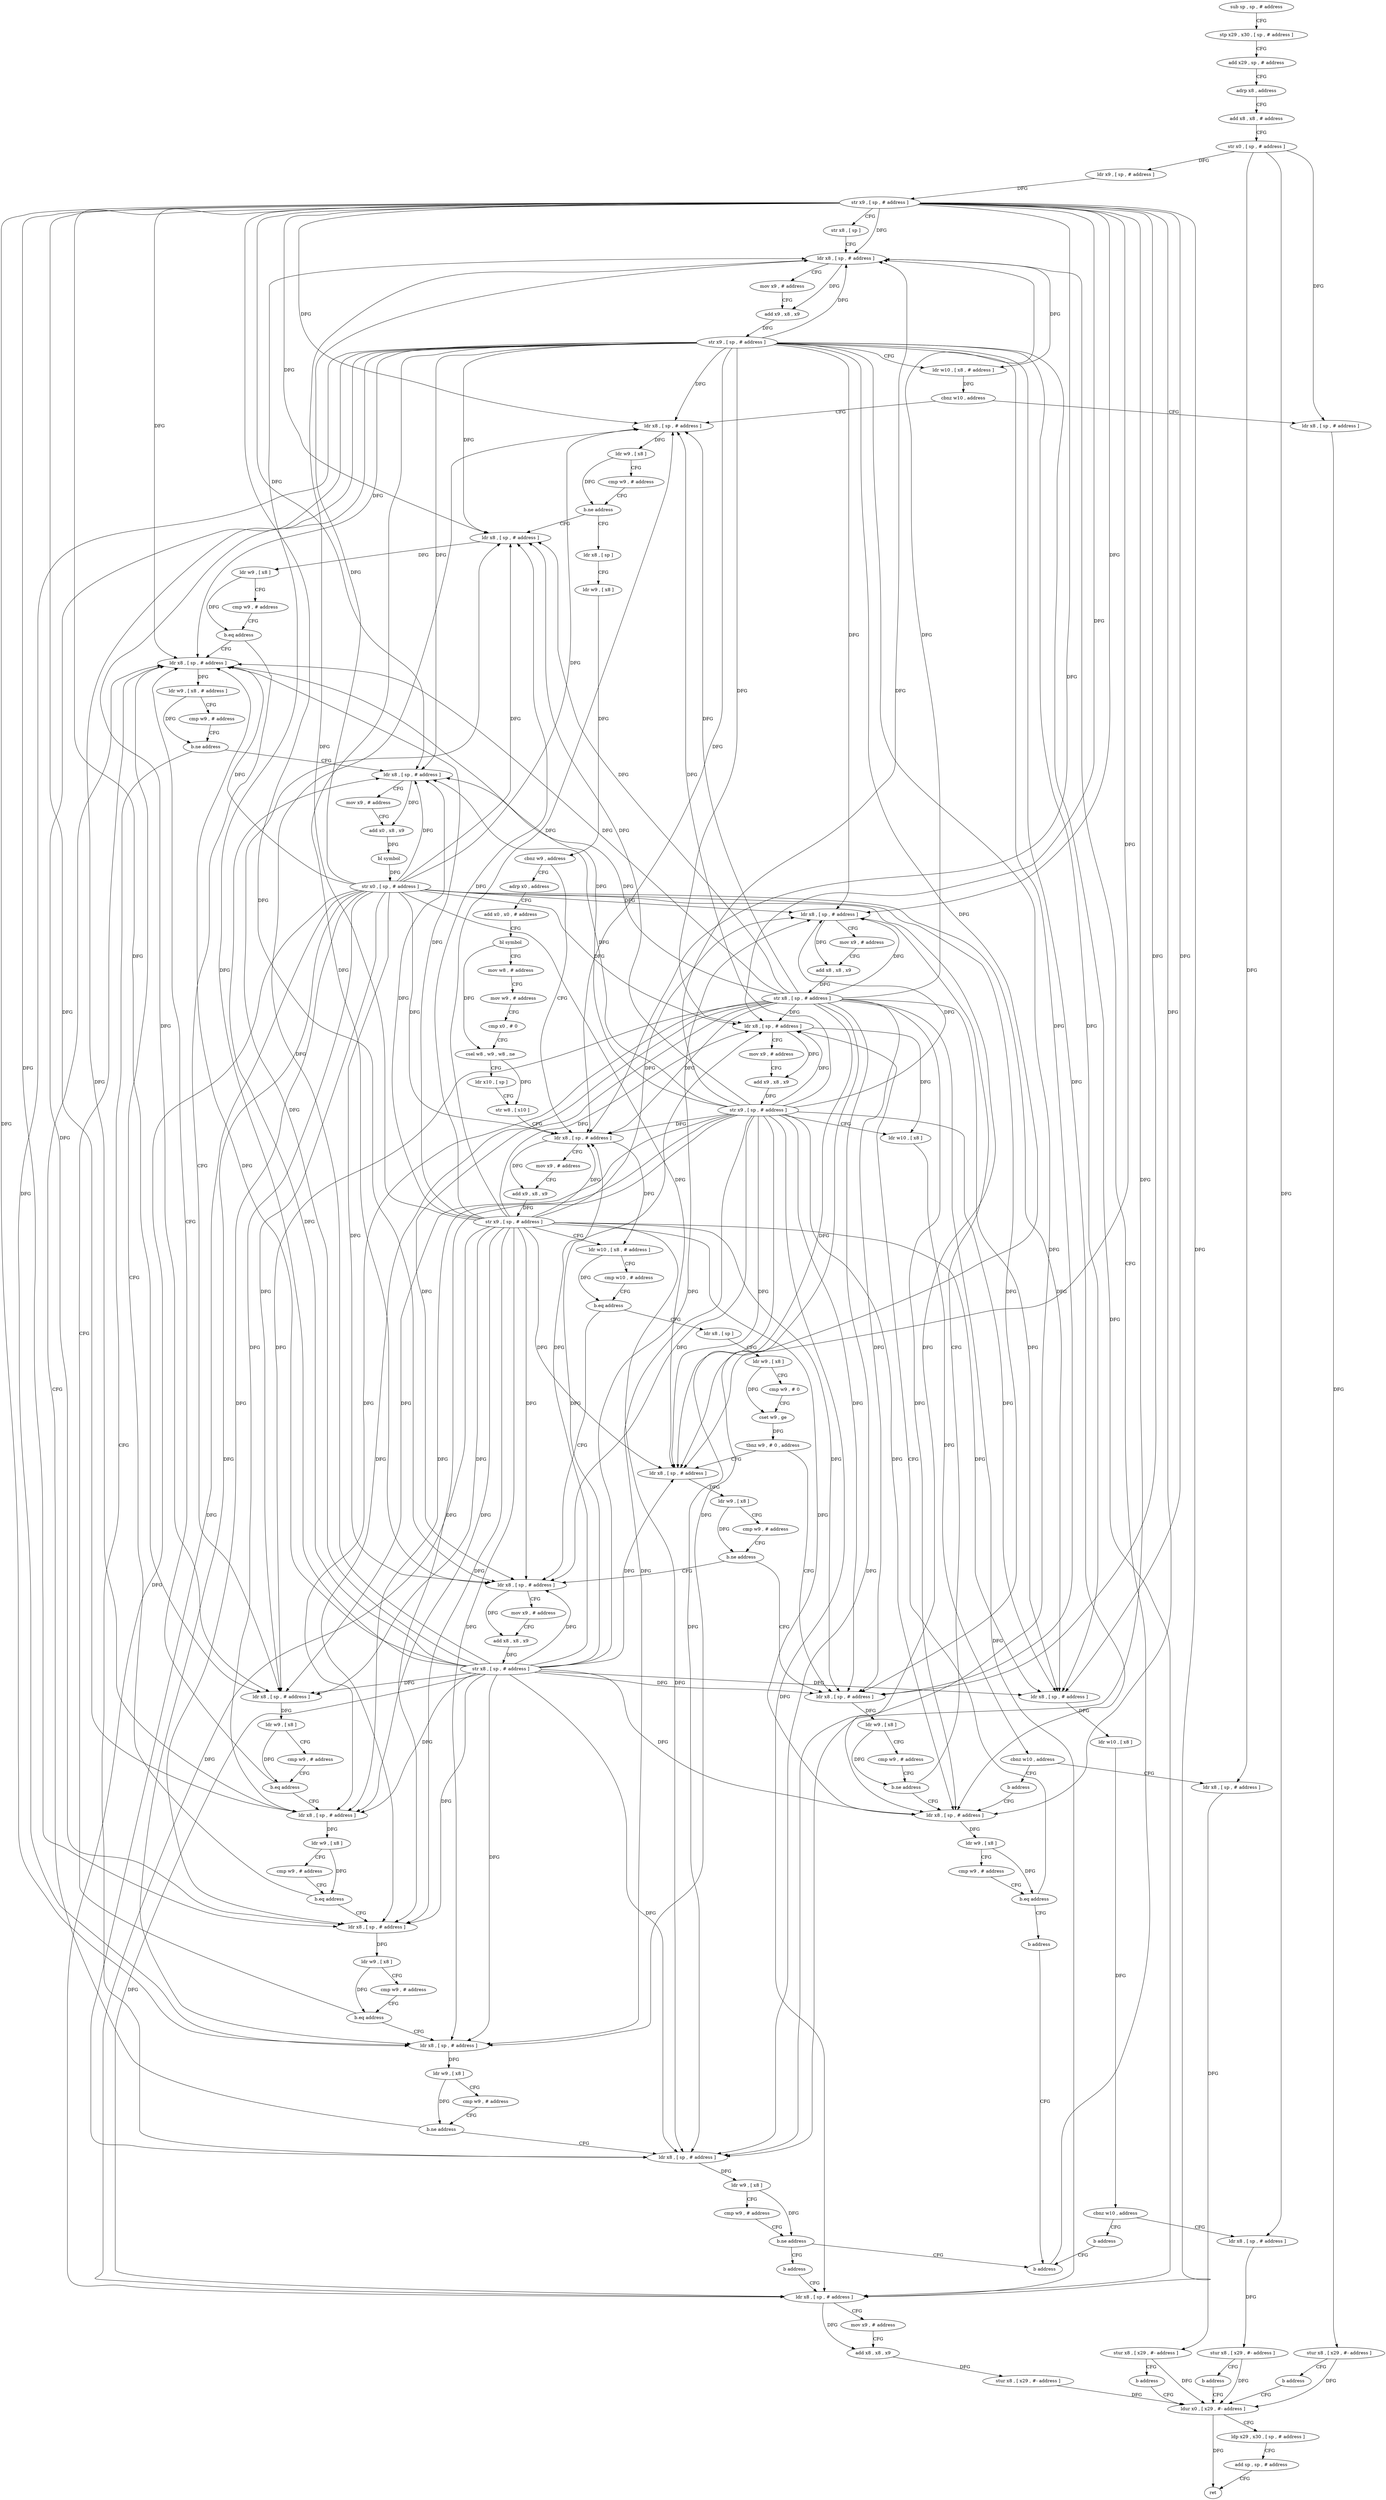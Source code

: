 digraph "func" {
"4372088" [label = "sub sp , sp , # address" ]
"4372092" [label = "stp x29 , x30 , [ sp , # address ]" ]
"4372096" [label = "add x29 , sp , # address" ]
"4372100" [label = "adrp x8 , address" ]
"4372104" [label = "add x8 , x8 , # address" ]
"4372108" [label = "str x0 , [ sp , # address ]" ]
"4372112" [label = "ldr x9 , [ sp , # address ]" ]
"4372116" [label = "str x9 , [ sp , # address ]" ]
"4372120" [label = "str x8 , [ sp ]" ]
"4372124" [label = "ldr x8 , [ sp , # address ]" ]
"4372160" [label = "ldr x8 , [ sp , # address ]" ]
"4372164" [label = "ldr w9 , [ x8 ]" ]
"4372168" [label = "cmp w9 , # address" ]
"4372172" [label = "b.ne address" ]
"4372396" [label = "ldr x8 , [ sp , # address ]" ]
"4372176" [label = "ldr x8 , [ sp ]" ]
"4372148" [label = "ldr x8 , [ sp , # address ]" ]
"4372152" [label = "stur x8 , [ x29 , #- address ]" ]
"4372156" [label = "b address" ]
"4372580" [label = "ldur x0 , [ x29 , #- address ]" ]
"4372400" [label = "ldr w9 , [ x8 ]" ]
"4372404" [label = "cmp w9 , # address" ]
"4372408" [label = "b.eq address" ]
"4372476" [label = "ldr x8 , [ sp , # address ]" ]
"4372412" [label = "ldr x8 , [ sp , # address ]" ]
"4372180" [label = "ldr w9 , [ x8 ]" ]
"4372184" [label = "cbnz w9 , address" ]
"4372224" [label = "ldr x8 , [ sp , # address ]" ]
"4372188" [label = "adrp x0 , address" ]
"4372584" [label = "ldp x29 , x30 , [ sp , # address ]" ]
"4372588" [label = "add sp , sp , # address" ]
"4372592" [label = "ret" ]
"4372480" [label = "ldr w9 , [ x8 , # address ]" ]
"4372484" [label = "cmp w9 , # address" ]
"4372488" [label = "b.ne address" ]
"4372540" [label = "ldr x8 , [ sp , # address ]" ]
"4372492" [label = "ldr x8 , [ sp , # address ]" ]
"4372416" [label = "ldr w9 , [ x8 ]" ]
"4372420" [label = "cmp w9 , # address" ]
"4372424" [label = "b.eq address" ]
"4372428" [label = "ldr x8 , [ sp , # address ]" ]
"4372228" [label = "mov x9 , # address" ]
"4372232" [label = "add x9 , x8 , x9" ]
"4372236" [label = "str x9 , [ sp , # address ]" ]
"4372240" [label = "ldr w10 , [ x8 , # address ]" ]
"4372244" [label = "cmp w10 , # address" ]
"4372248" [label = "b.eq address" ]
"4372288" [label = "ldr x8 , [ sp , # address ]" ]
"4372252" [label = "ldr x8 , [ sp ]" ]
"4372192" [label = "add x0 , x0 , # address" ]
"4372196" [label = "bl symbol" ]
"4372200" [label = "mov w8 , # address" ]
"4372204" [label = "mov w9 , # address" ]
"4372208" [label = "cmp x0 , # 0" ]
"4372212" [label = "csel w8 , w9 , w8 , ne" ]
"4372216" [label = "ldr x10 , [ sp ]" ]
"4372220" [label = "str w8 , [ x10 ]" ]
"4372544" [label = "ldr w9 , [ x8 ]" ]
"4372548" [label = "cmp w9 , # address" ]
"4372552" [label = "b.ne address" ]
"4372560" [label = "b address" ]
"4372556" [label = "b address" ]
"4372496" [label = "mov x9 , # address" ]
"4372500" [label = "add x0 , x8 , x9" ]
"4372504" [label = "bl symbol" ]
"4372508" [label = "str x0 , [ sp , # address ]" ]
"4372512" [label = "ldr x8 , [ sp , # address ]" ]
"4372516" [label = "ldr w10 , [ x8 ]" ]
"4372520" [label = "cbnz w10 , address" ]
"4372536" [label = "b address" ]
"4372524" [label = "ldr x8 , [ sp , # address ]" ]
"4372432" [label = "ldr w9 , [ x8 ]" ]
"4372436" [label = "cmp w9 , # address" ]
"4372440" [label = "b.eq address" ]
"4372444" [label = "ldr x8 , [ sp , # address ]" ]
"4372292" [label = "mov x9 , # address" ]
"4372296" [label = "add x8 , x8 , x9" ]
"4372300" [label = "str x8 , [ sp , # address ]" ]
"4372304" [label = "ldr x8 , [ sp , # address ]" ]
"4372256" [label = "ldr w9 , [ x8 ]" ]
"4372260" [label = "cmp w9 , # 0" ]
"4372264" [label = "cset w9 , ge" ]
"4372268" [label = "tbnz w9 , # 0 , address" ]
"4372272" [label = "ldr x8 , [ sp , # address ]" ]
"4372564" [label = "ldr x8 , [ sp , # address ]" ]
"4372528" [label = "stur x8 , [ x29 , #- address ]" ]
"4372532" [label = "b address" ]
"4372448" [label = "ldr w9 , [ x8 ]" ]
"4372452" [label = "cmp w9 , # address" ]
"4372456" [label = "b.eq address" ]
"4372460" [label = "ldr x8 , [ sp , # address ]" ]
"4372336" [label = "ldr x8 , [ sp , # address ]" ]
"4372340" [label = "ldr w9 , [ x8 ]" ]
"4372344" [label = "cmp w9 , # address" ]
"4372348" [label = "b.eq address" ]
"4372392" [label = "b address" ]
"4372352" [label = "ldr x8 , [ sp , # address ]" ]
"4372320" [label = "ldr x8 , [ sp , # address ]" ]
"4372324" [label = "mov x9 , # address" ]
"4372328" [label = "add x8 , x8 , x9" ]
"4372332" [label = "str x8 , [ sp , # address ]" ]
"4372308" [label = "ldr w9 , [ x8 ]" ]
"4372312" [label = "cmp w9 , # address" ]
"4372316" [label = "b.ne address" ]
"4372276" [label = "ldr w9 , [ x8 ]" ]
"4372280" [label = "cmp w9 , # address" ]
"4372284" [label = "b.ne address" ]
"4372128" [label = "mov x9 , # address" ]
"4372132" [label = "add x9 , x8 , x9" ]
"4372136" [label = "str x9 , [ sp , # address ]" ]
"4372140" [label = "ldr w10 , [ x8 , # address ]" ]
"4372144" [label = "cbnz w10 , address" ]
"4372568" [label = "mov x9 , # address" ]
"4372572" [label = "add x8 , x8 , x9" ]
"4372576" [label = "stur x8 , [ x29 , #- address ]" ]
"4372464" [label = "ldr w9 , [ x8 ]" ]
"4372468" [label = "cmp w9 , # address" ]
"4372472" [label = "b.ne address" ]
"4372356" [label = "mov x9 , # address" ]
"4372360" [label = "add x9 , x8 , x9" ]
"4372364" [label = "str x9 , [ sp , # address ]" ]
"4372368" [label = "ldr w10 , [ x8 ]" ]
"4372372" [label = "cbnz w10 , address" ]
"4372388" [label = "b address" ]
"4372376" [label = "ldr x8 , [ sp , # address ]" ]
"4372380" [label = "stur x8 , [ x29 , #- address ]" ]
"4372384" [label = "b address" ]
"4372088" -> "4372092" [ label = "CFG" ]
"4372092" -> "4372096" [ label = "CFG" ]
"4372096" -> "4372100" [ label = "CFG" ]
"4372100" -> "4372104" [ label = "CFG" ]
"4372104" -> "4372108" [ label = "CFG" ]
"4372108" -> "4372112" [ label = "DFG" ]
"4372108" -> "4372148" [ label = "DFG" ]
"4372108" -> "4372524" [ label = "DFG" ]
"4372108" -> "4372376" [ label = "DFG" ]
"4372112" -> "4372116" [ label = "DFG" ]
"4372116" -> "4372120" [ label = "CFG" ]
"4372116" -> "4372124" [ label = "DFG" ]
"4372116" -> "4372160" [ label = "DFG" ]
"4372116" -> "4372396" [ label = "DFG" ]
"4372116" -> "4372476" [ label = "DFG" ]
"4372116" -> "4372412" [ label = "DFG" ]
"4372116" -> "4372224" [ label = "DFG" ]
"4372116" -> "4372540" [ label = "DFG" ]
"4372116" -> "4372492" [ label = "DFG" ]
"4372116" -> "4372512" [ label = "DFG" ]
"4372116" -> "4372428" [ label = "DFG" ]
"4372116" -> "4372288" [ label = "DFG" ]
"4372116" -> "4372444" [ label = "DFG" ]
"4372116" -> "4372304" [ label = "DFG" ]
"4372116" -> "4372564" [ label = "DFG" ]
"4372116" -> "4372460" [ label = "DFG" ]
"4372116" -> "4372336" [ label = "DFG" ]
"4372116" -> "4372320" [ label = "DFG" ]
"4372116" -> "4372352" [ label = "DFG" ]
"4372116" -> "4372272" [ label = "DFG" ]
"4372120" -> "4372124" [ label = "CFG" ]
"4372124" -> "4372128" [ label = "CFG" ]
"4372124" -> "4372132" [ label = "DFG" ]
"4372124" -> "4372140" [ label = "DFG" ]
"4372160" -> "4372164" [ label = "DFG" ]
"4372164" -> "4372168" [ label = "CFG" ]
"4372164" -> "4372172" [ label = "DFG" ]
"4372168" -> "4372172" [ label = "CFG" ]
"4372172" -> "4372396" [ label = "CFG" ]
"4372172" -> "4372176" [ label = "CFG" ]
"4372396" -> "4372400" [ label = "DFG" ]
"4372176" -> "4372180" [ label = "CFG" ]
"4372148" -> "4372152" [ label = "DFG" ]
"4372152" -> "4372156" [ label = "CFG" ]
"4372152" -> "4372580" [ label = "DFG" ]
"4372156" -> "4372580" [ label = "CFG" ]
"4372580" -> "4372584" [ label = "CFG" ]
"4372580" -> "4372592" [ label = "DFG" ]
"4372400" -> "4372404" [ label = "CFG" ]
"4372400" -> "4372408" [ label = "DFG" ]
"4372404" -> "4372408" [ label = "CFG" ]
"4372408" -> "4372476" [ label = "CFG" ]
"4372408" -> "4372412" [ label = "CFG" ]
"4372476" -> "4372480" [ label = "DFG" ]
"4372412" -> "4372416" [ label = "DFG" ]
"4372180" -> "4372184" [ label = "DFG" ]
"4372184" -> "4372224" [ label = "CFG" ]
"4372184" -> "4372188" [ label = "CFG" ]
"4372224" -> "4372228" [ label = "CFG" ]
"4372224" -> "4372232" [ label = "DFG" ]
"4372224" -> "4372240" [ label = "DFG" ]
"4372188" -> "4372192" [ label = "CFG" ]
"4372584" -> "4372588" [ label = "CFG" ]
"4372588" -> "4372592" [ label = "CFG" ]
"4372480" -> "4372484" [ label = "CFG" ]
"4372480" -> "4372488" [ label = "DFG" ]
"4372484" -> "4372488" [ label = "CFG" ]
"4372488" -> "4372540" [ label = "CFG" ]
"4372488" -> "4372492" [ label = "CFG" ]
"4372540" -> "4372544" [ label = "DFG" ]
"4372492" -> "4372496" [ label = "CFG" ]
"4372492" -> "4372500" [ label = "DFG" ]
"4372416" -> "4372420" [ label = "CFG" ]
"4372416" -> "4372424" [ label = "DFG" ]
"4372420" -> "4372424" [ label = "CFG" ]
"4372424" -> "4372476" [ label = "CFG" ]
"4372424" -> "4372428" [ label = "CFG" ]
"4372428" -> "4372432" [ label = "DFG" ]
"4372228" -> "4372232" [ label = "CFG" ]
"4372232" -> "4372236" [ label = "DFG" ]
"4372236" -> "4372240" [ label = "CFG" ]
"4372236" -> "4372124" [ label = "DFG" ]
"4372236" -> "4372160" [ label = "DFG" ]
"4372236" -> "4372396" [ label = "DFG" ]
"4372236" -> "4372476" [ label = "DFG" ]
"4372236" -> "4372412" [ label = "DFG" ]
"4372236" -> "4372224" [ label = "DFG" ]
"4372236" -> "4372540" [ label = "DFG" ]
"4372236" -> "4372492" [ label = "DFG" ]
"4372236" -> "4372512" [ label = "DFG" ]
"4372236" -> "4372428" [ label = "DFG" ]
"4372236" -> "4372288" [ label = "DFG" ]
"4372236" -> "4372444" [ label = "DFG" ]
"4372236" -> "4372304" [ label = "DFG" ]
"4372236" -> "4372564" [ label = "DFG" ]
"4372236" -> "4372460" [ label = "DFG" ]
"4372236" -> "4372336" [ label = "DFG" ]
"4372236" -> "4372320" [ label = "DFG" ]
"4372236" -> "4372352" [ label = "DFG" ]
"4372236" -> "4372272" [ label = "DFG" ]
"4372240" -> "4372244" [ label = "CFG" ]
"4372240" -> "4372248" [ label = "DFG" ]
"4372244" -> "4372248" [ label = "CFG" ]
"4372248" -> "4372288" [ label = "CFG" ]
"4372248" -> "4372252" [ label = "CFG" ]
"4372288" -> "4372292" [ label = "CFG" ]
"4372288" -> "4372296" [ label = "DFG" ]
"4372252" -> "4372256" [ label = "CFG" ]
"4372192" -> "4372196" [ label = "CFG" ]
"4372196" -> "4372200" [ label = "CFG" ]
"4372196" -> "4372212" [ label = "DFG" ]
"4372200" -> "4372204" [ label = "CFG" ]
"4372204" -> "4372208" [ label = "CFG" ]
"4372208" -> "4372212" [ label = "CFG" ]
"4372212" -> "4372216" [ label = "CFG" ]
"4372212" -> "4372220" [ label = "DFG" ]
"4372216" -> "4372220" [ label = "CFG" ]
"4372220" -> "4372224" [ label = "CFG" ]
"4372544" -> "4372548" [ label = "CFG" ]
"4372544" -> "4372552" [ label = "DFG" ]
"4372548" -> "4372552" [ label = "CFG" ]
"4372552" -> "4372560" [ label = "CFG" ]
"4372552" -> "4372556" [ label = "CFG" ]
"4372560" -> "4372124" [ label = "CFG" ]
"4372556" -> "4372564" [ label = "CFG" ]
"4372496" -> "4372500" [ label = "CFG" ]
"4372500" -> "4372504" [ label = "DFG" ]
"4372504" -> "4372508" [ label = "DFG" ]
"4372508" -> "4372512" [ label = "DFG" ]
"4372508" -> "4372124" [ label = "DFG" ]
"4372508" -> "4372160" [ label = "DFG" ]
"4372508" -> "4372396" [ label = "DFG" ]
"4372508" -> "4372476" [ label = "DFG" ]
"4372508" -> "4372412" [ label = "DFG" ]
"4372508" -> "4372224" [ label = "DFG" ]
"4372508" -> "4372540" [ label = "DFG" ]
"4372508" -> "4372492" [ label = "DFG" ]
"4372508" -> "4372428" [ label = "DFG" ]
"4372508" -> "4372288" [ label = "DFG" ]
"4372508" -> "4372444" [ label = "DFG" ]
"4372508" -> "4372304" [ label = "DFG" ]
"4372508" -> "4372564" [ label = "DFG" ]
"4372508" -> "4372460" [ label = "DFG" ]
"4372508" -> "4372336" [ label = "DFG" ]
"4372508" -> "4372320" [ label = "DFG" ]
"4372508" -> "4372352" [ label = "DFG" ]
"4372508" -> "4372272" [ label = "DFG" ]
"4372512" -> "4372516" [ label = "DFG" ]
"4372516" -> "4372520" [ label = "DFG" ]
"4372520" -> "4372536" [ label = "CFG" ]
"4372520" -> "4372524" [ label = "CFG" ]
"4372536" -> "4372560" [ label = "CFG" ]
"4372524" -> "4372528" [ label = "DFG" ]
"4372432" -> "4372436" [ label = "CFG" ]
"4372432" -> "4372440" [ label = "DFG" ]
"4372436" -> "4372440" [ label = "CFG" ]
"4372440" -> "4372476" [ label = "CFG" ]
"4372440" -> "4372444" [ label = "CFG" ]
"4372444" -> "4372448" [ label = "DFG" ]
"4372292" -> "4372296" [ label = "CFG" ]
"4372296" -> "4372300" [ label = "DFG" ]
"4372300" -> "4372304" [ label = "DFG" ]
"4372300" -> "4372124" [ label = "DFG" ]
"4372300" -> "4372160" [ label = "DFG" ]
"4372300" -> "4372396" [ label = "DFG" ]
"4372300" -> "4372476" [ label = "DFG" ]
"4372300" -> "4372412" [ label = "DFG" ]
"4372300" -> "4372224" [ label = "DFG" ]
"4372300" -> "4372540" [ label = "DFG" ]
"4372300" -> "4372492" [ label = "DFG" ]
"4372300" -> "4372512" [ label = "DFG" ]
"4372300" -> "4372428" [ label = "DFG" ]
"4372300" -> "4372288" [ label = "DFG" ]
"4372300" -> "4372444" [ label = "DFG" ]
"4372300" -> "4372564" [ label = "DFG" ]
"4372300" -> "4372460" [ label = "DFG" ]
"4372300" -> "4372336" [ label = "DFG" ]
"4372300" -> "4372320" [ label = "DFG" ]
"4372300" -> "4372352" [ label = "DFG" ]
"4372300" -> "4372272" [ label = "DFG" ]
"4372304" -> "4372308" [ label = "DFG" ]
"4372256" -> "4372260" [ label = "CFG" ]
"4372256" -> "4372264" [ label = "DFG" ]
"4372260" -> "4372264" [ label = "CFG" ]
"4372264" -> "4372268" [ label = "DFG" ]
"4372268" -> "4372304" [ label = "CFG" ]
"4372268" -> "4372272" [ label = "CFG" ]
"4372272" -> "4372276" [ label = "DFG" ]
"4372564" -> "4372568" [ label = "CFG" ]
"4372564" -> "4372572" [ label = "DFG" ]
"4372528" -> "4372532" [ label = "CFG" ]
"4372528" -> "4372580" [ label = "DFG" ]
"4372532" -> "4372580" [ label = "CFG" ]
"4372448" -> "4372452" [ label = "CFG" ]
"4372448" -> "4372456" [ label = "DFG" ]
"4372452" -> "4372456" [ label = "CFG" ]
"4372456" -> "4372476" [ label = "CFG" ]
"4372456" -> "4372460" [ label = "CFG" ]
"4372460" -> "4372464" [ label = "DFG" ]
"4372336" -> "4372340" [ label = "DFG" ]
"4372340" -> "4372344" [ label = "CFG" ]
"4372340" -> "4372348" [ label = "DFG" ]
"4372344" -> "4372348" [ label = "CFG" ]
"4372348" -> "4372392" [ label = "CFG" ]
"4372348" -> "4372352" [ label = "CFG" ]
"4372392" -> "4372560" [ label = "CFG" ]
"4372352" -> "4372356" [ label = "CFG" ]
"4372352" -> "4372360" [ label = "DFG" ]
"4372352" -> "4372368" [ label = "DFG" ]
"4372320" -> "4372324" [ label = "CFG" ]
"4372320" -> "4372328" [ label = "DFG" ]
"4372324" -> "4372328" [ label = "CFG" ]
"4372328" -> "4372332" [ label = "DFG" ]
"4372332" -> "4372336" [ label = "DFG" ]
"4372332" -> "4372124" [ label = "DFG" ]
"4372332" -> "4372160" [ label = "DFG" ]
"4372332" -> "4372396" [ label = "DFG" ]
"4372332" -> "4372476" [ label = "DFG" ]
"4372332" -> "4372412" [ label = "DFG" ]
"4372332" -> "4372224" [ label = "DFG" ]
"4372332" -> "4372540" [ label = "DFG" ]
"4372332" -> "4372492" [ label = "DFG" ]
"4372332" -> "4372512" [ label = "DFG" ]
"4372332" -> "4372428" [ label = "DFG" ]
"4372332" -> "4372288" [ label = "DFG" ]
"4372332" -> "4372444" [ label = "DFG" ]
"4372332" -> "4372304" [ label = "DFG" ]
"4372332" -> "4372564" [ label = "DFG" ]
"4372332" -> "4372460" [ label = "DFG" ]
"4372332" -> "4372320" [ label = "DFG" ]
"4372332" -> "4372352" [ label = "DFG" ]
"4372332" -> "4372272" [ label = "DFG" ]
"4372308" -> "4372312" [ label = "CFG" ]
"4372308" -> "4372316" [ label = "DFG" ]
"4372312" -> "4372316" [ label = "CFG" ]
"4372316" -> "4372336" [ label = "CFG" ]
"4372316" -> "4372320" [ label = "CFG" ]
"4372276" -> "4372280" [ label = "CFG" ]
"4372276" -> "4372284" [ label = "DFG" ]
"4372280" -> "4372284" [ label = "CFG" ]
"4372284" -> "4372304" [ label = "CFG" ]
"4372284" -> "4372288" [ label = "CFG" ]
"4372128" -> "4372132" [ label = "CFG" ]
"4372132" -> "4372136" [ label = "DFG" ]
"4372136" -> "4372140" [ label = "CFG" ]
"4372136" -> "4372124" [ label = "DFG" ]
"4372136" -> "4372160" [ label = "DFG" ]
"4372136" -> "4372396" [ label = "DFG" ]
"4372136" -> "4372476" [ label = "DFG" ]
"4372136" -> "4372412" [ label = "DFG" ]
"4372136" -> "4372224" [ label = "DFG" ]
"4372136" -> "4372540" [ label = "DFG" ]
"4372136" -> "4372492" [ label = "DFG" ]
"4372136" -> "4372512" [ label = "DFG" ]
"4372136" -> "4372428" [ label = "DFG" ]
"4372136" -> "4372288" [ label = "DFG" ]
"4372136" -> "4372444" [ label = "DFG" ]
"4372136" -> "4372304" [ label = "DFG" ]
"4372136" -> "4372564" [ label = "DFG" ]
"4372136" -> "4372460" [ label = "DFG" ]
"4372136" -> "4372336" [ label = "DFG" ]
"4372136" -> "4372320" [ label = "DFG" ]
"4372136" -> "4372352" [ label = "DFG" ]
"4372136" -> "4372272" [ label = "DFG" ]
"4372140" -> "4372144" [ label = "DFG" ]
"4372144" -> "4372160" [ label = "CFG" ]
"4372144" -> "4372148" [ label = "CFG" ]
"4372568" -> "4372572" [ label = "CFG" ]
"4372572" -> "4372576" [ label = "DFG" ]
"4372576" -> "4372580" [ label = "DFG" ]
"4372464" -> "4372468" [ label = "CFG" ]
"4372464" -> "4372472" [ label = "DFG" ]
"4372468" -> "4372472" [ label = "CFG" ]
"4372472" -> "4372540" [ label = "CFG" ]
"4372472" -> "4372476" [ label = "CFG" ]
"4372356" -> "4372360" [ label = "CFG" ]
"4372360" -> "4372364" [ label = "DFG" ]
"4372364" -> "4372368" [ label = "CFG" ]
"4372364" -> "4372124" [ label = "DFG" ]
"4372364" -> "4372160" [ label = "DFG" ]
"4372364" -> "4372396" [ label = "DFG" ]
"4372364" -> "4372476" [ label = "DFG" ]
"4372364" -> "4372412" [ label = "DFG" ]
"4372364" -> "4372224" [ label = "DFG" ]
"4372364" -> "4372540" [ label = "DFG" ]
"4372364" -> "4372492" [ label = "DFG" ]
"4372364" -> "4372512" [ label = "DFG" ]
"4372364" -> "4372428" [ label = "DFG" ]
"4372364" -> "4372288" [ label = "DFG" ]
"4372364" -> "4372444" [ label = "DFG" ]
"4372364" -> "4372304" [ label = "DFG" ]
"4372364" -> "4372564" [ label = "DFG" ]
"4372364" -> "4372460" [ label = "DFG" ]
"4372364" -> "4372336" [ label = "DFG" ]
"4372364" -> "4372320" [ label = "DFG" ]
"4372364" -> "4372352" [ label = "DFG" ]
"4372364" -> "4372272" [ label = "DFG" ]
"4372368" -> "4372372" [ label = "DFG" ]
"4372372" -> "4372388" [ label = "CFG" ]
"4372372" -> "4372376" [ label = "CFG" ]
"4372388" -> "4372336" [ label = "CFG" ]
"4372376" -> "4372380" [ label = "DFG" ]
"4372380" -> "4372384" [ label = "CFG" ]
"4372380" -> "4372580" [ label = "DFG" ]
"4372384" -> "4372580" [ label = "CFG" ]
}
